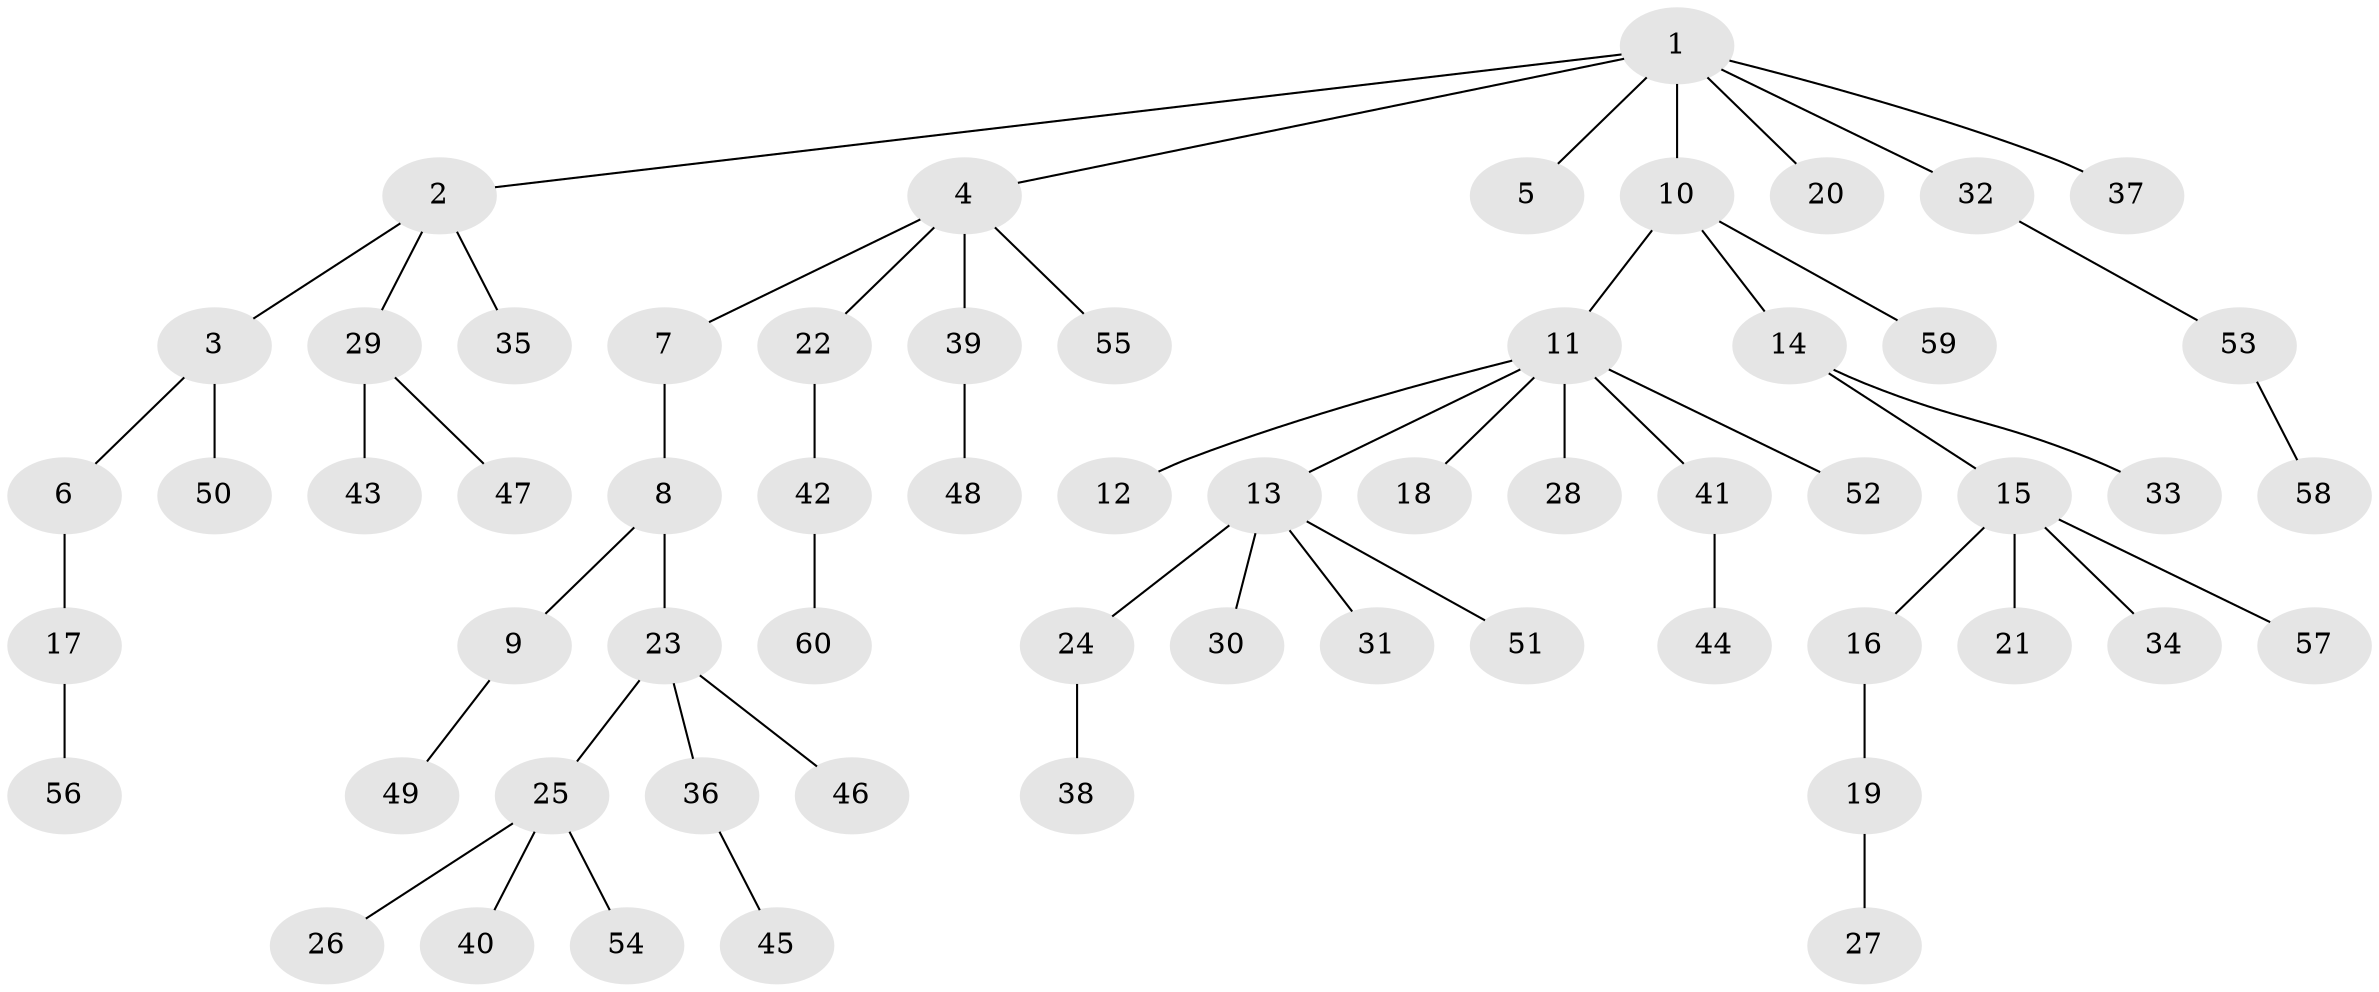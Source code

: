 // coarse degree distribution, {1: 0.9444444444444444, 17: 0.05555555555555555}
// Generated by graph-tools (version 1.1) at 2025/56/03/04/25 21:56:12]
// undirected, 60 vertices, 59 edges
graph export_dot {
graph [start="1"]
  node [color=gray90,style=filled];
  1;
  2;
  3;
  4;
  5;
  6;
  7;
  8;
  9;
  10;
  11;
  12;
  13;
  14;
  15;
  16;
  17;
  18;
  19;
  20;
  21;
  22;
  23;
  24;
  25;
  26;
  27;
  28;
  29;
  30;
  31;
  32;
  33;
  34;
  35;
  36;
  37;
  38;
  39;
  40;
  41;
  42;
  43;
  44;
  45;
  46;
  47;
  48;
  49;
  50;
  51;
  52;
  53;
  54;
  55;
  56;
  57;
  58;
  59;
  60;
  1 -- 2;
  1 -- 4;
  1 -- 5;
  1 -- 10;
  1 -- 20;
  1 -- 32;
  1 -- 37;
  2 -- 3;
  2 -- 29;
  2 -- 35;
  3 -- 6;
  3 -- 50;
  4 -- 7;
  4 -- 22;
  4 -- 39;
  4 -- 55;
  6 -- 17;
  7 -- 8;
  8 -- 9;
  8 -- 23;
  9 -- 49;
  10 -- 11;
  10 -- 14;
  10 -- 59;
  11 -- 12;
  11 -- 13;
  11 -- 18;
  11 -- 28;
  11 -- 41;
  11 -- 52;
  13 -- 24;
  13 -- 30;
  13 -- 31;
  13 -- 51;
  14 -- 15;
  14 -- 33;
  15 -- 16;
  15 -- 21;
  15 -- 34;
  15 -- 57;
  16 -- 19;
  17 -- 56;
  19 -- 27;
  22 -- 42;
  23 -- 25;
  23 -- 36;
  23 -- 46;
  24 -- 38;
  25 -- 26;
  25 -- 40;
  25 -- 54;
  29 -- 43;
  29 -- 47;
  32 -- 53;
  36 -- 45;
  39 -- 48;
  41 -- 44;
  42 -- 60;
  53 -- 58;
}
